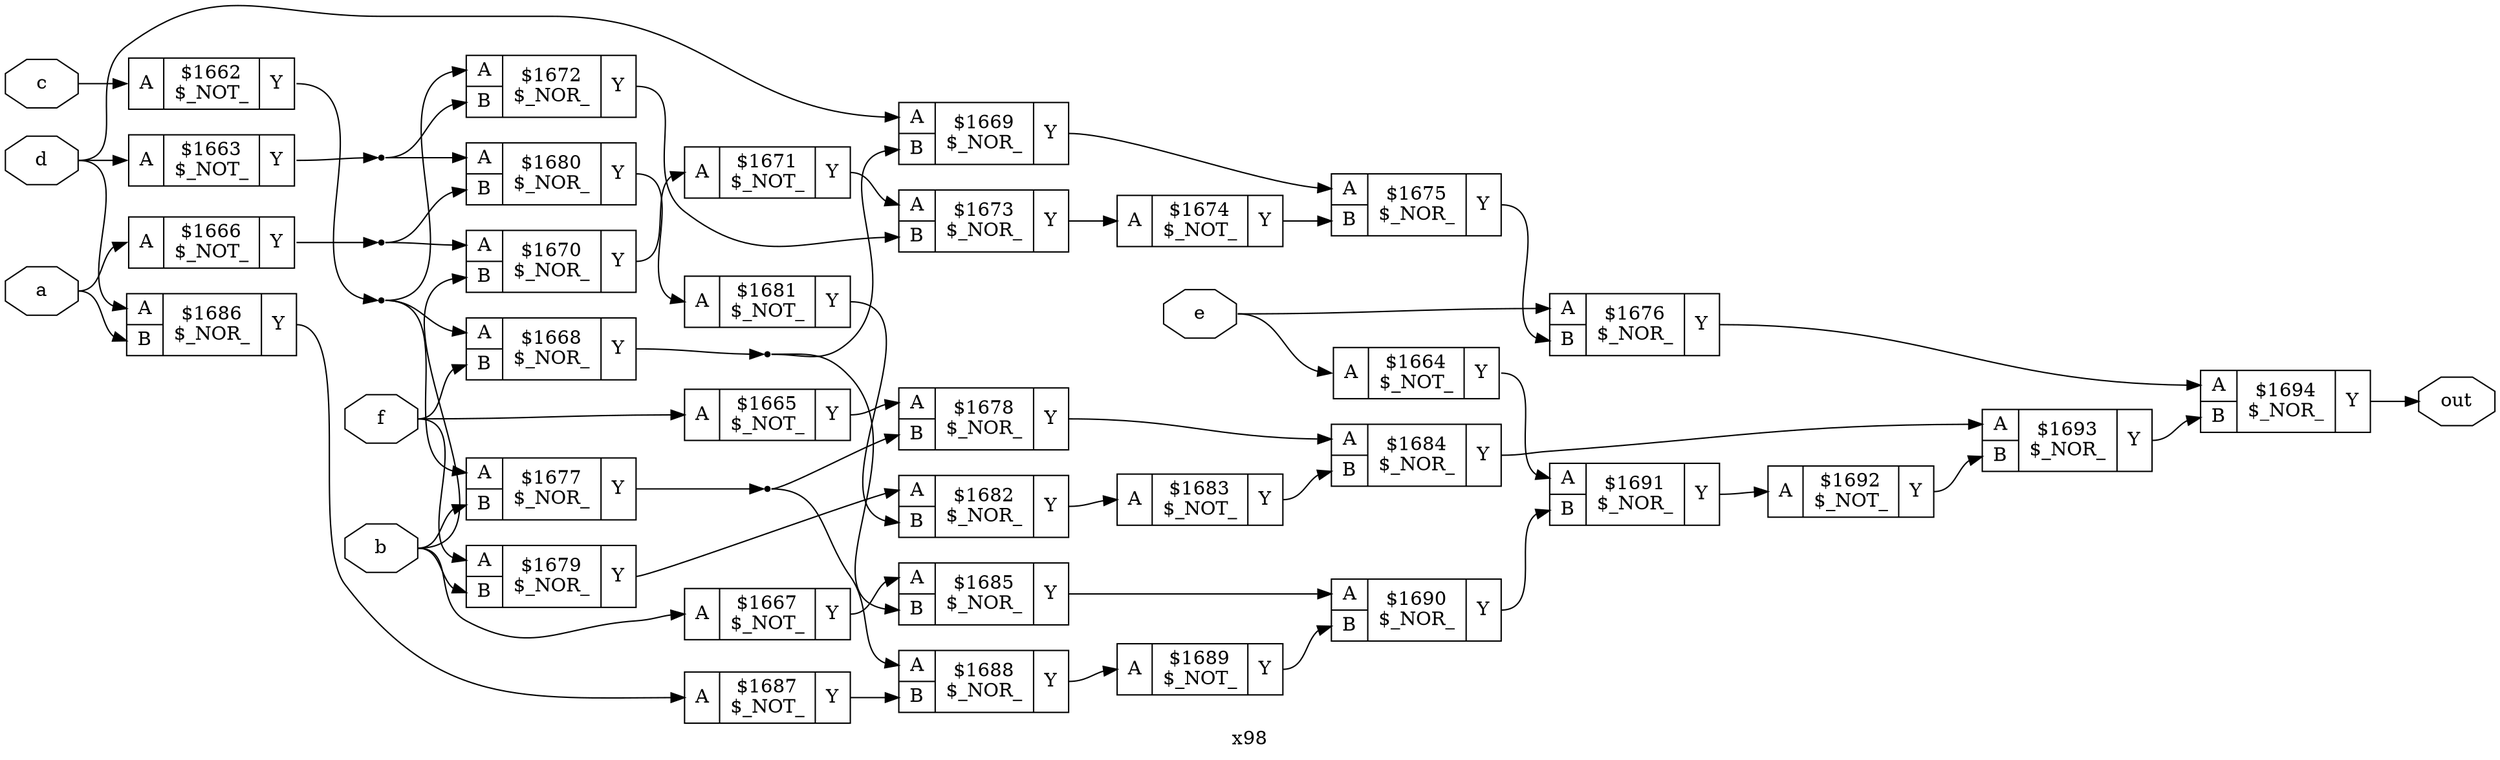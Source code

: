 digraph "x98" {
label="x98";
rankdir="LR";
remincross=true;
n33 [ shape=octagon, label="a", color="black", fontcolor="black" ];
n34 [ shape=octagon, label="b", color="black", fontcolor="black" ];
n35 [ shape=octagon, label="c", color="black", fontcolor="black" ];
n36 [ shape=octagon, label="d", color="black", fontcolor="black" ];
n37 [ shape=octagon, label="e", color="black", fontcolor="black" ];
n38 [ shape=octagon, label="f", color="black", fontcolor="black" ];
n39 [ shape=octagon, label="out", color="black", fontcolor="black" ];
c42 [ shape=record, label="{{<p40> A}|$1662\n$_NOT_|{<p41> Y}}" ];
c43 [ shape=record, label="{{<p40> A}|$1663\n$_NOT_|{<p41> Y}}" ];
c44 [ shape=record, label="{{<p40> A}|$1664\n$_NOT_|{<p41> Y}}" ];
c45 [ shape=record, label="{{<p40> A}|$1665\n$_NOT_|{<p41> Y}}" ];
c46 [ shape=record, label="{{<p40> A}|$1666\n$_NOT_|{<p41> Y}}" ];
c47 [ shape=record, label="{{<p40> A}|$1667\n$_NOT_|{<p41> Y}}" ];
c49 [ shape=record, label="{{<p40> A|<p48> B}|$1668\n$_NOR_|{<p41> Y}}" ];
c50 [ shape=record, label="{{<p40> A|<p48> B}|$1669\n$_NOR_|{<p41> Y}}" ];
c51 [ shape=record, label="{{<p40> A|<p48> B}|$1670\n$_NOR_|{<p41> Y}}" ];
c52 [ shape=record, label="{{<p40> A}|$1671\n$_NOT_|{<p41> Y}}" ];
c53 [ shape=record, label="{{<p40> A|<p48> B}|$1672\n$_NOR_|{<p41> Y}}" ];
c54 [ shape=record, label="{{<p40> A|<p48> B}|$1673\n$_NOR_|{<p41> Y}}" ];
c55 [ shape=record, label="{{<p40> A}|$1674\n$_NOT_|{<p41> Y}}" ];
c56 [ shape=record, label="{{<p40> A|<p48> B}|$1675\n$_NOR_|{<p41> Y}}" ];
c57 [ shape=record, label="{{<p40> A|<p48> B}|$1676\n$_NOR_|{<p41> Y}}" ];
c58 [ shape=record, label="{{<p40> A|<p48> B}|$1677\n$_NOR_|{<p41> Y}}" ];
c59 [ shape=record, label="{{<p40> A|<p48> B}|$1678\n$_NOR_|{<p41> Y}}" ];
c60 [ shape=record, label="{{<p40> A|<p48> B}|$1679\n$_NOR_|{<p41> Y}}" ];
c61 [ shape=record, label="{{<p40> A|<p48> B}|$1680\n$_NOR_|{<p41> Y}}" ];
c62 [ shape=record, label="{{<p40> A}|$1681\n$_NOT_|{<p41> Y}}" ];
c63 [ shape=record, label="{{<p40> A|<p48> B}|$1682\n$_NOR_|{<p41> Y}}" ];
c64 [ shape=record, label="{{<p40> A}|$1683\n$_NOT_|{<p41> Y}}" ];
c65 [ shape=record, label="{{<p40> A|<p48> B}|$1684\n$_NOR_|{<p41> Y}}" ];
c66 [ shape=record, label="{{<p40> A|<p48> B}|$1685\n$_NOR_|{<p41> Y}}" ];
c67 [ shape=record, label="{{<p40> A|<p48> B}|$1686\n$_NOR_|{<p41> Y}}" ];
c68 [ shape=record, label="{{<p40> A}|$1687\n$_NOT_|{<p41> Y}}" ];
c69 [ shape=record, label="{{<p40> A|<p48> B}|$1688\n$_NOR_|{<p41> Y}}" ];
c70 [ shape=record, label="{{<p40> A}|$1689\n$_NOT_|{<p41> Y}}" ];
c71 [ shape=record, label="{{<p40> A|<p48> B}|$1690\n$_NOR_|{<p41> Y}}" ];
c72 [ shape=record, label="{{<p40> A|<p48> B}|$1691\n$_NOR_|{<p41> Y}}" ];
c73 [ shape=record, label="{{<p40> A}|$1692\n$_NOT_|{<p41> Y}}" ];
c74 [ shape=record, label="{{<p40> A|<p48> B}|$1693\n$_NOR_|{<p41> Y}}" ];
c75 [ shape=record, label="{{<p40> A|<p48> B}|$1694\n$_NOR_|{<p41> Y}}" ];
c44:p41:e -> c72:p40:w [color="black", label=""];
c54:p41:e -> c55:p40:w [color="black", label=""];
c55:p41:e -> c56:p48:w [color="black", label=""];
c56:p41:e -> c57:p48:w [color="black", label=""];
c57:p41:e -> c75:p40:w [color="black", label=""];
n14 [ shape=point ];
c58:p41:e -> n14:w [color="black", label=""];
n14:e -> c59:p48:w [color="black", label=""];
n14:e -> c69:p40:w [color="black", label=""];
c59:p41:e -> c65:p40:w [color="black", label=""];
c60:p41:e -> c63:p40:w [color="black", label=""];
c61:p41:e -> c62:p40:w [color="black", label=""];
c62:p41:e -> c63:p48:w [color="black", label=""];
c63:p41:e -> c64:p40:w [color="black", label=""];
c45:p41:e -> c59:p40:w [color="black", label=""];
c64:p41:e -> c65:p48:w [color="black", label=""];
c65:p41:e -> c74:p40:w [color="black", label=""];
c66:p41:e -> c71:p40:w [color="black", label=""];
c67:p41:e -> c68:p40:w [color="black", label=""];
c68:p41:e -> c69:p48:w [color="black", label=""];
c69:p41:e -> c70:p40:w [color="black", label=""];
c70:p41:e -> c71:p48:w [color="black", label=""];
c71:p41:e -> c72:p48:w [color="black", label=""];
c72:p41:e -> c73:p40:w [color="black", label=""];
c73:p41:e -> c74:p48:w [color="black", label=""];
n3 [ shape=point ];
c46:p41:e -> n3:w [color="black", label=""];
n3:e -> c51:p40:w [color="black", label=""];
n3:e -> c61:p48:w [color="black", label=""];
c74:p41:e -> c75:p48:w [color="black", label=""];
n31 [ shape=point ];
c42:p41:e -> n31:w [color="black", label=""];
n31:e -> c49:p40:w [color="black", label=""];
n31:e -> c53:p40:w [color="black", label=""];
n31:e -> c58:p40:w [color="black", label=""];
n32 [ shape=point ];
c43:p41:e -> n32:w [color="black", label=""];
n32:e -> c53:p48:w [color="black", label=""];
n32:e -> c61:p40:w [color="black", label=""];
n33:e -> c46:p40:w [color="black", label=""];
n33:e -> c67:p48:w [color="black", label=""];
n34:e -> c47:p40:w [color="black", label=""];
n34:e -> c51:p48:w [color="black", label=""];
n34:e -> c58:p48:w [color="black", label=""];
n34:e -> c60:p48:w [color="black", label=""];
n35:e -> c42:p40:w [color="black", label=""];
n36:e -> c43:p40:w [color="black", label=""];
n36:e -> c50:p40:w [color="black", label=""];
n36:e -> c67:p40:w [color="black", label=""];
n37:e -> c44:p40:w [color="black", label=""];
n37:e -> c57:p40:w [color="black", label=""];
n38:e -> c45:p40:w [color="black", label=""];
n38:e -> c49:p48:w [color="black", label=""];
n38:e -> c60:p40:w [color="black", label=""];
c75:p41:e -> n39:w [color="black", label=""];
c47:p41:e -> c66:p40:w [color="black", label=""];
n5 [ shape=point ];
c49:p41:e -> n5:w [color="black", label=""];
n5:e -> c50:p48:w [color="black", label=""];
n5:e -> c66:p48:w [color="black", label=""];
c50:p41:e -> c56:p40:w [color="black", label=""];
c51:p41:e -> c52:p40:w [color="black", label=""];
c52:p41:e -> c54:p40:w [color="black", label=""];
c53:p41:e -> c54:p48:w [color="black", label=""];
}
